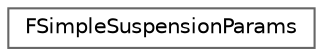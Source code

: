 digraph "Graphical Class Hierarchy"
{
 // INTERACTIVE_SVG=YES
 // LATEX_PDF_SIZE
  bgcolor="transparent";
  edge [fontname=Helvetica,fontsize=10,labelfontname=Helvetica,labelfontsize=10];
  node [fontname=Helvetica,fontsize=10,shape=box,height=0.2,width=0.4];
  rankdir="LR";
  Node0 [id="Node000000",label="FSimpleSuspensionParams",height=0.2,width=0.4,color="grey40", fillcolor="white", style="filled",URL="$d1/d3a/structFSimpleSuspensionParams.html",tooltip=" "];
}
